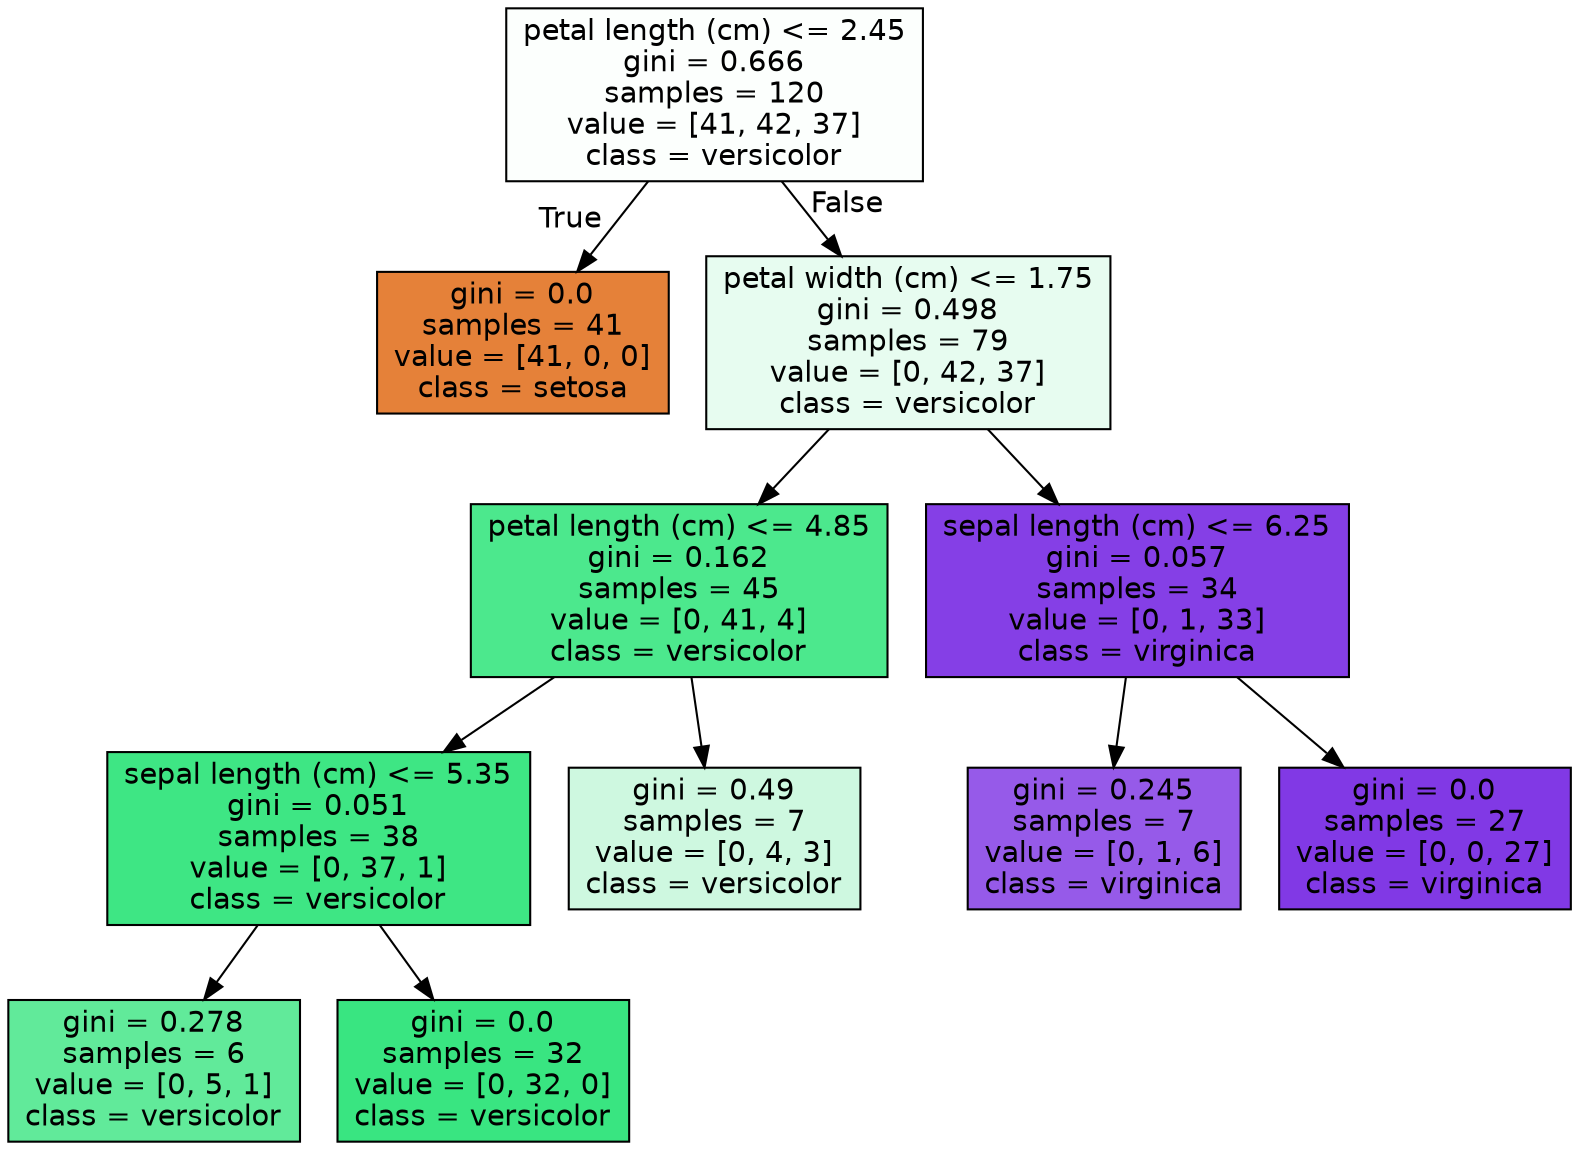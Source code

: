digraph Tree {
node [shape=box, style="filled", color="black", fontname="helvetica"] ;
edge [fontname="helvetica"] ;
0 [label="petal length (cm) <= 2.45\ngini = 0.666\nsamples = 120\nvalue = [41, 42, 37]\nclass = versicolor", fillcolor="#fcfffd"] ;
1 [label="gini = 0.0\nsamples = 41\nvalue = [41, 0, 0]\nclass = setosa", fillcolor="#e58139"] ;
0 -> 1 [labeldistance=2.5, labelangle=45, headlabel="True"] ;
2 [label="petal width (cm) <= 1.75\ngini = 0.498\nsamples = 79\nvalue = [0, 42, 37]\nclass = versicolor", fillcolor="#e7fcf0"] ;
0 -> 2 [labeldistance=2.5, labelangle=-45, headlabel="False"] ;
3 [label="petal length (cm) <= 4.85\ngini = 0.162\nsamples = 45\nvalue = [0, 41, 4]\nclass = versicolor", fillcolor="#4ce88d"] ;
2 -> 3 ;
4 [label="sepal length (cm) <= 5.35\ngini = 0.051\nsamples = 38\nvalue = [0, 37, 1]\nclass = versicolor", fillcolor="#3ee684"] ;
3 -> 4 ;
5 [label="gini = 0.278\nsamples = 6\nvalue = [0, 5, 1]\nclass = versicolor", fillcolor="#61ea9a"] ;
4 -> 5 ;
6 [label="gini = 0.0\nsamples = 32\nvalue = [0, 32, 0]\nclass = versicolor", fillcolor="#39e581"] ;
4 -> 6 ;
7 [label="gini = 0.49\nsamples = 7\nvalue = [0, 4, 3]\nclass = versicolor", fillcolor="#cef8e0"] ;
3 -> 7 ;
8 [label="sepal length (cm) <= 6.25\ngini = 0.057\nsamples = 34\nvalue = [0, 1, 33]\nclass = virginica", fillcolor="#853fe6"] ;
2 -> 8 ;
9 [label="gini = 0.245\nsamples = 7\nvalue = [0, 1, 6]\nclass = virginica", fillcolor="#965ae9"] ;
8 -> 9 ;
10 [label="gini = 0.0\nsamples = 27\nvalue = [0, 0, 27]\nclass = virginica", fillcolor="#8139e5"] ;
8 -> 10 ;
}